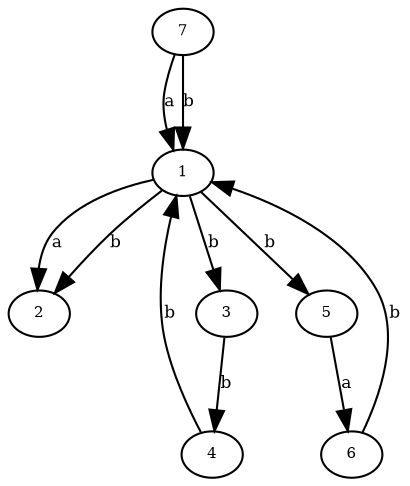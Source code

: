 digraph {
"H1v1" [label="1",fontsize=7,width=.01,height=.01];
"H1v1" -> "H1v2" [label="a",fontsize=8];
"H1v1" -> "H1v2" [label="b",fontsize=8];
"H1v1" -> "H1v3" [label="b",fontsize=8];
"H1v1" -> "H1v5" [label="b",fontsize=8];
"H1v2" [label="2",fontsize=7,width=.01,height=.01];
"H1v3" [label="3",fontsize=7,width=.01,height=.01];
"H1v3" -> "H1v4" [label="b",fontsize=8];
"H1v4" [label="4",fontsize=7,width=.01,height=.01];
"H1v4" -> "H1v1" [label="b",fontsize=8];
"H1v5" [label="5",fontsize=7,width=.01,height=.01];
"H1v5" -> "H1v6" [label="a",fontsize=8];
"H1v6" [label="6",fontsize=7,width=.01,height=.01];
"H1v6" -> "H1v1" [label="b",fontsize=8];
"H1v7" [label="7",fontsize=7,width=.01,height=.01];
"H1v7" -> "H1v1" [label="a",fontsize=8];
"H1v7" -> "H1v1" [label="b",fontsize=8];
}